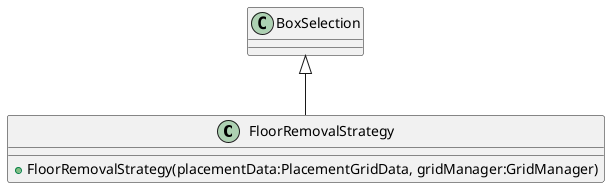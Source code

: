 @startuml
class FloorRemovalStrategy {
    + FloorRemovalStrategy(placementData:PlacementGridData, gridManager:GridManager)
}
BoxSelection <|-- FloorRemovalStrategy
@enduml
